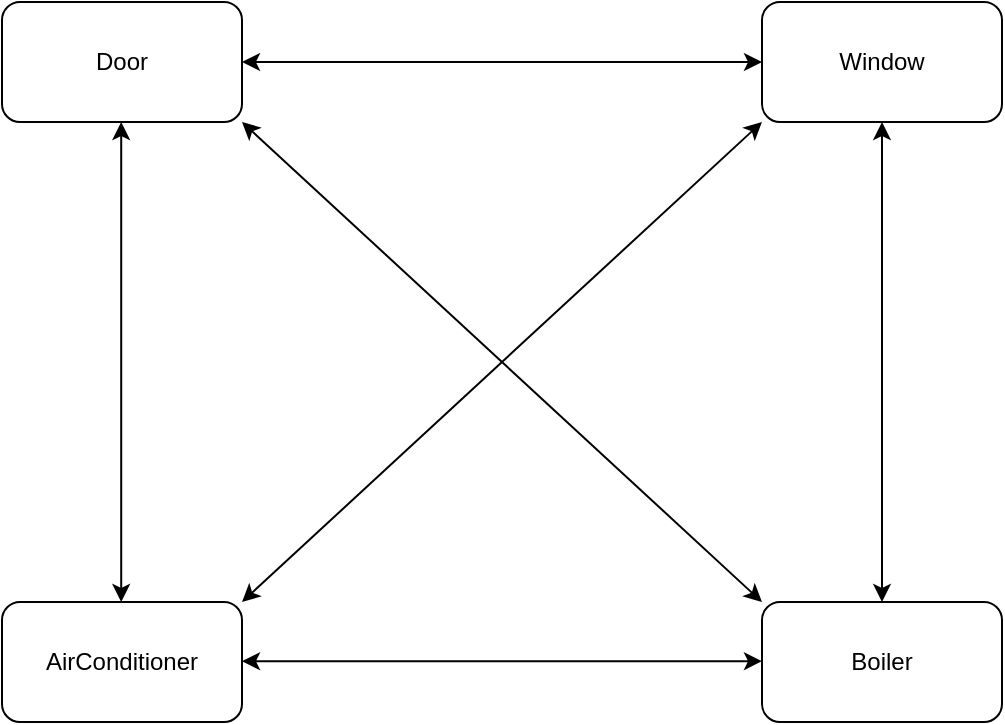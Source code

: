 <mxfile version="20.8.10" type="device" pages="3"><diagram name="No Mediator" id="1Y-9_bYObsM6yfm9jl6V"><mxGraphModel dx="814" dy="1173" grid="1" gridSize="10" guides="1" tooltips="1" connect="1" arrows="1" fold="1" page="1" pageScale="1" pageWidth="850" pageHeight="1100" math="0" shadow="0"><root><mxCell id="0"/><mxCell id="1" parent="0"/><mxCell id="Q1T_H1L5MNSX2JW2EkR7-1" value="Door" style="rounded=1;whiteSpace=wrap;html=1;" vertex="1" parent="1"><mxGeometry x="120" y="420" width="120" height="60" as="geometry"/></mxCell><mxCell id="Q1T_H1L5MNSX2JW2EkR7-2" value="Window" style="rounded=1;whiteSpace=wrap;html=1;" vertex="1" parent="1"><mxGeometry x="500" y="420" width="120" height="60" as="geometry"/></mxCell><mxCell id="Q1T_H1L5MNSX2JW2EkR7-3" value="AirConditioner" style="rounded=1;whiteSpace=wrap;html=1;" vertex="1" parent="1"><mxGeometry x="120" y="720" width="120" height="60" as="geometry"/></mxCell><mxCell id="Q1T_H1L5MNSX2JW2EkR7-4" value="Boiler" style="rounded=1;whiteSpace=wrap;html=1;" vertex="1" parent="1"><mxGeometry x="500" y="720" width="120" height="60" as="geometry"/></mxCell><mxCell id="Q1T_H1L5MNSX2JW2EkR7-5" value="" style="endArrow=classic;startArrow=classic;html=1;rounded=0;entryX=0;entryY=1;entryDx=0;entryDy=0;exitX=1;exitY=0;exitDx=0;exitDy=0;" edge="1" parent="1" source="Q1T_H1L5MNSX2JW2EkR7-3" target="Q1T_H1L5MNSX2JW2EkR7-2"><mxGeometry width="50" height="50" relative="1" as="geometry"><mxPoint x="310" y="710" as="sourcePoint"/><mxPoint x="360" y="660" as="targetPoint"/></mxGeometry></mxCell><mxCell id="Q1T_H1L5MNSX2JW2EkR7-6" value="" style="endArrow=classic;startArrow=classic;html=1;rounded=0;entryX=0.5;entryY=1;entryDx=0;entryDy=0;exitX=0.5;exitY=0;exitDx=0;exitDy=0;" edge="1" parent="1" source="Q1T_H1L5MNSX2JW2EkR7-4" target="Q1T_H1L5MNSX2JW2EkR7-2"><mxGeometry width="50" height="50" relative="1" as="geometry"><mxPoint x="250" y="730" as="sourcePoint"/><mxPoint x="510" y="490" as="targetPoint"/></mxGeometry></mxCell><mxCell id="Q1T_H1L5MNSX2JW2EkR7-7" value="" style="endArrow=classic;startArrow=classic;html=1;rounded=0;entryX=0.5;entryY=1;entryDx=0;entryDy=0;exitX=0.5;exitY=0;exitDx=0;exitDy=0;" edge="1" parent="1"><mxGeometry width="50" height="50" relative="1" as="geometry"><mxPoint x="179.6" y="720" as="sourcePoint"/><mxPoint x="179.6" y="480" as="targetPoint"/></mxGeometry></mxCell><mxCell id="Q1T_H1L5MNSX2JW2EkR7-8" value="" style="endArrow=classic;startArrow=classic;html=1;rounded=0;entryX=1;entryY=1;entryDx=0;entryDy=0;exitX=0;exitY=0;exitDx=0;exitDy=0;" edge="1" parent="1" source="Q1T_H1L5MNSX2JW2EkR7-4" target="Q1T_H1L5MNSX2JW2EkR7-1"><mxGeometry width="50" height="50" relative="1" as="geometry"><mxPoint x="189.6" y="730" as="sourcePoint"/><mxPoint x="189.6" y="490" as="targetPoint"/></mxGeometry></mxCell><mxCell id="Q1T_H1L5MNSX2JW2EkR7-9" value="" style="endArrow=classic;startArrow=classic;html=1;rounded=0;entryX=1;entryY=0.5;entryDx=0;entryDy=0;" edge="1" parent="1" source="Q1T_H1L5MNSX2JW2EkR7-2" target="Q1T_H1L5MNSX2JW2EkR7-1"><mxGeometry width="50" height="50" relative="1" as="geometry"><mxPoint x="510" y="730" as="sourcePoint"/><mxPoint x="250" y="490" as="targetPoint"/></mxGeometry></mxCell><mxCell id="Q1T_H1L5MNSX2JW2EkR7-10" value="" style="endArrow=classic;startArrow=classic;html=1;rounded=0;entryX=1;entryY=0.5;entryDx=0;entryDy=0;" edge="1" parent="1"><mxGeometry width="50" height="50" relative="1" as="geometry"><mxPoint x="500" y="749.6" as="sourcePoint"/><mxPoint x="240" y="749.6" as="targetPoint"/></mxGeometry></mxCell></root></mxGraphModel></diagram><diagram id="4OsRqsCgch5hAOuXT05T" name="With Mediator"><mxGraphModel dx="1018" dy="1466" grid="1" gridSize="10" guides="1" tooltips="1" connect="1" arrows="1" fold="1" page="1" pageScale="1" pageWidth="850" pageHeight="1100" math="0" shadow="0"><root><mxCell id="0"/><mxCell id="1" parent="0"/><mxCell id="5j2Ynj8fzRelEcQC4g6f-1" value="Door" style="rounded=1;whiteSpace=wrap;html=1;" vertex="1" parent="1"><mxGeometry x="120" y="420" width="120" height="60" as="geometry"/></mxCell><mxCell id="5j2Ynj8fzRelEcQC4g6f-2" value="Window" style="rounded=1;whiteSpace=wrap;html=1;" vertex="1" parent="1"><mxGeometry x="500" y="420" width="120" height="60" as="geometry"/></mxCell><mxCell id="5j2Ynj8fzRelEcQC4g6f-3" value="AirConditioner" style="rounded=1;whiteSpace=wrap;html=1;" vertex="1" parent="1"><mxGeometry x="120" y="720" width="120" height="60" as="geometry"/></mxCell><mxCell id="5j2Ynj8fzRelEcQC4g6f-4" value="Boiler" style="rounded=1;whiteSpace=wrap;html=1;" vertex="1" parent="1"><mxGeometry x="500" y="720" width="120" height="60" as="geometry"/></mxCell><mxCell id="5j2Ynj8fzRelEcQC4g6f-11" value="Boiler" style="rounded=1;whiteSpace=wrap;html=1;" vertex="1" parent="1"><mxGeometry x="325" y="570" width="85" height="60" as="geometry"/></mxCell><mxCell id="ZS5fwkEE0Hx11yQug94B-1" value="" style="endArrow=classic;startArrow=classic;html=1;rounded=0;entryX=1;entryY=1;entryDx=0;entryDy=0;exitX=0;exitY=0;exitDx=0;exitDy=0;" edge="1" parent="1" source="5j2Ynj8fzRelEcQC4g6f-11"><mxGeometry width="50" height="50" relative="1" as="geometry"><mxPoint x="330" y="560" as="sourcePoint"/><mxPoint x="240" y="480" as="targetPoint"/></mxGeometry></mxCell><mxCell id="HgD4lAf_Uj5ch4H9JhJQ-1" value="" style="endArrow=classic;startArrow=classic;html=1;rounded=0;entryX=0;entryY=1;entryDx=0;entryDy=0;exitX=1;exitY=0;exitDx=0;exitDy=0;" edge="1" parent="1" target="5j2Ynj8fzRelEcQC4g6f-11"><mxGeometry width="50" height="50" relative="1" as="geometry"><mxPoint x="240" y="720" as="sourcePoint"/><mxPoint x="500" y="480" as="targetPoint"/></mxGeometry></mxCell><mxCell id="HgD4lAf_Uj5ch4H9JhJQ-2" value="" style="endArrow=classic;startArrow=classic;html=1;rounded=0;entryX=1;entryY=1;entryDx=0;entryDy=0;" edge="1" parent="1" target="5j2Ynj8fzRelEcQC4g6f-11"><mxGeometry width="50" height="50" relative="1" as="geometry"><mxPoint x="500" y="720" as="sourcePoint"/><mxPoint x="250" y="490" as="targetPoint"/></mxGeometry></mxCell><mxCell id="HgD4lAf_Uj5ch4H9JhJQ-3" value="" style="endArrow=classic;startArrow=classic;html=1;rounded=0;entryX=0;entryY=1;entryDx=0;entryDy=0;exitX=1;exitY=0;exitDx=0;exitDy=0;" edge="1" parent="1" source="5j2Ynj8fzRelEcQC4g6f-11" target="5j2Ynj8fzRelEcQC4g6f-2"><mxGeometry width="50" height="50" relative="1" as="geometry"><mxPoint x="250" y="730" as="sourcePoint"/><mxPoint x="510" y="490" as="targetPoint"/></mxGeometry></mxCell></root></mxGraphModel></diagram><diagram id="a44ygR3q_jsF3TKe3D1N" name="Class Diagram"><mxGraphModel dx="1018" dy="1466" grid="1" gridSize="10" guides="1" tooltips="1" connect="1" arrows="1" fold="1" page="1" pageScale="1" pageWidth="850" pageHeight="1100" math="0" shadow="0"><root><mxCell id="0"/><mxCell id="1" parent="0"/><mxCell id="wvQRMrBL6bQGKCjs5WFZ-1" value="«interface»&lt;br&gt;&lt;b&gt;Mediator&lt;/b&gt;" style="html=1;" vertex="1" parent="1"><mxGeometry x="130" y="240" width="110" height="50" as="geometry"/></mxCell><mxCell id="wvQRMrBL6bQGKCjs5WFZ-2" value="«interface»&lt;br&gt;&lt;b&gt;Participant&lt;/b&gt;" style="html=1;" vertex="1" parent="1"><mxGeometry x="520" y="240" width="110" height="50" as="geometry"/></mxCell><mxCell id="wvQRMrBL6bQGKCjs5WFZ-3" value="SmartHome" style="swimlane;fontStyle=1;align=center;verticalAlign=top;childLayout=stackLayout;horizontal=1;startSize=26;horizontalStack=0;resizeParent=1;resizeParentMax=0;resizeLast=0;collapsible=1;marginBottom=0;" vertex="1" parent="1"><mxGeometry x="105" y="470" width="160" height="34" as="geometry"/></mxCell><mxCell id="wvQRMrBL6bQGKCjs5WFZ-5" value="" style="line;strokeWidth=1;fillColor=none;align=left;verticalAlign=middle;spacingTop=-1;spacingLeft=3;spacingRight=3;rotatable=0;labelPosition=right;points=[];portConstraint=eastwest;strokeColor=inherit;" vertex="1" parent="wvQRMrBL6bQGKCjs5WFZ-3"><mxGeometry y="26" width="160" height="8" as="geometry"/></mxCell><mxCell id="wvQRMrBL6bQGKCjs5WFZ-7" value="Door" style="swimlane;fontStyle=1;align=center;verticalAlign=top;childLayout=stackLayout;horizontal=1;startSize=26;horizontalStack=0;resizeParent=1;resizeParentMax=0;resizeLast=0;collapsible=1;marginBottom=0;" vertex="1" parent="1"><mxGeometry x="320" y="470" width="110" height="34" as="geometry"/></mxCell><mxCell id="wvQRMrBL6bQGKCjs5WFZ-8" value="" style="line;strokeWidth=1;fillColor=none;align=left;verticalAlign=middle;spacingTop=-1;spacingLeft=3;spacingRight=3;rotatable=0;labelPosition=right;points=[];portConstraint=eastwest;strokeColor=inherit;" vertex="1" parent="wvQRMrBL6bQGKCjs5WFZ-7"><mxGeometry y="26" width="110" height="8" as="geometry"/></mxCell><mxCell id="wvQRMrBL6bQGKCjs5WFZ-9" value="Window" style="swimlane;fontStyle=1;align=center;verticalAlign=top;childLayout=stackLayout;horizontal=1;startSize=26;horizontalStack=0;resizeParent=1;resizeParentMax=0;resizeLast=0;collapsible=1;marginBottom=0;" vertex="1" parent="1"><mxGeometry x="450" y="470" width="110" height="34" as="geometry"/></mxCell><mxCell id="wvQRMrBL6bQGKCjs5WFZ-10" value="" style="line;strokeWidth=1;fillColor=none;align=left;verticalAlign=middle;spacingTop=-1;spacingLeft=3;spacingRight=3;rotatable=0;labelPosition=right;points=[];portConstraint=eastwest;strokeColor=inherit;" vertex="1" parent="wvQRMrBL6bQGKCjs5WFZ-9"><mxGeometry y="26" width="110" height="8" as="geometry"/></mxCell><mxCell id="wvQRMrBL6bQGKCjs5WFZ-11" value="Boiler" style="swimlane;fontStyle=1;align=center;verticalAlign=top;childLayout=stackLayout;horizontal=1;startSize=26;horizontalStack=0;resizeParent=1;resizeParentMax=0;resizeLast=0;collapsible=1;marginBottom=0;" vertex="1" parent="1"><mxGeometry x="580" y="470" width="110" height="34" as="geometry"/></mxCell><mxCell id="wvQRMrBL6bQGKCjs5WFZ-12" value="" style="line;strokeWidth=1;fillColor=none;align=left;verticalAlign=middle;spacingTop=-1;spacingLeft=3;spacingRight=3;rotatable=0;labelPosition=right;points=[];portConstraint=eastwest;strokeColor=inherit;" vertex="1" parent="wvQRMrBL6bQGKCjs5WFZ-11"><mxGeometry y="26" width="110" height="8" as="geometry"/></mxCell><mxCell id="wvQRMrBL6bQGKCjs5WFZ-13" value="AirConditioner" style="swimlane;fontStyle=1;align=center;verticalAlign=top;childLayout=stackLayout;horizontal=1;startSize=26;horizontalStack=0;resizeParent=1;resizeParentMax=0;resizeLast=0;collapsible=1;marginBottom=0;" vertex="1" parent="1"><mxGeometry x="710" y="470" width="110" height="34" as="geometry"/></mxCell><mxCell id="wvQRMrBL6bQGKCjs5WFZ-14" value="" style="line;strokeWidth=1;fillColor=none;align=left;verticalAlign=middle;spacingTop=-1;spacingLeft=3;spacingRight=3;rotatable=0;labelPosition=right;points=[];portConstraint=eastwest;strokeColor=inherit;" vertex="1" parent="wvQRMrBL6bQGKCjs5WFZ-13"><mxGeometry y="26" width="110" height="8" as="geometry"/></mxCell><mxCell id="wvQRMrBL6bQGKCjs5WFZ-15" value="" style="endArrow=block;dashed=1;endFill=0;endSize=12;html=1;rounded=0;" edge="1" parent="1" source="wvQRMrBL6bQGKCjs5WFZ-3" target="wvQRMrBL6bQGKCjs5WFZ-1"><mxGeometry width="160" relative="1" as="geometry"><mxPoint x="340" y="740" as="sourcePoint"/><mxPoint x="500" y="740" as="targetPoint"/></mxGeometry></mxCell><mxCell id="wvQRMrBL6bQGKCjs5WFZ-16" value="" style="endArrow=block;dashed=1;endFill=0;endSize=12;html=1;rounded=0;" edge="1" parent="1" source="wvQRMrBL6bQGKCjs5WFZ-7" target="wvQRMrBL6bQGKCjs5WFZ-2"><mxGeometry width="160" relative="1" as="geometry"><mxPoint x="195" y="480" as="sourcePoint"/><mxPoint x="195" y="300" as="targetPoint"/></mxGeometry></mxCell><mxCell id="wvQRMrBL6bQGKCjs5WFZ-17" value="" style="endArrow=block;dashed=1;endFill=0;endSize=12;html=1;rounded=0;" edge="1" parent="1" source="wvQRMrBL6bQGKCjs5WFZ-13" target="wvQRMrBL6bQGKCjs5WFZ-2"><mxGeometry width="160" relative="1" as="geometry"><mxPoint x="400.315" y="480" as="sourcePoint"/><mxPoint x="562.477" y="300" as="targetPoint"/></mxGeometry></mxCell><mxCell id="wvQRMrBL6bQGKCjs5WFZ-18" value="" style="endArrow=block;dashed=1;endFill=0;endSize=12;html=1;rounded=0;" edge="1" parent="1" source="wvQRMrBL6bQGKCjs5WFZ-11" target="wvQRMrBL6bQGKCjs5WFZ-2"><mxGeometry width="160" relative="1" as="geometry"><mxPoint x="760.45" y="480" as="sourcePoint"/><mxPoint x="606.396" y="300" as="targetPoint"/></mxGeometry></mxCell><mxCell id="wvQRMrBL6bQGKCjs5WFZ-19" value="" style="endArrow=block;dashed=1;endFill=0;endSize=12;html=1;rounded=0;" edge="1" parent="1" source="wvQRMrBL6bQGKCjs5WFZ-9" target="wvQRMrBL6bQGKCjs5WFZ-2"><mxGeometry width="160" relative="1" as="geometry"><mxPoint x="640.405" y="480" as="sourcePoint"/><mxPoint x="591.757" y="300" as="targetPoint"/></mxGeometry></mxCell><mxCell id="wvQRMrBL6bQGKCjs5WFZ-20" value="" style="endArrow=diamondThin;endFill=0;endSize=24;html=1;rounded=0;" edge="1" parent="1" source="wvQRMrBL6bQGKCjs5WFZ-2" target="wvQRMrBL6bQGKCjs5WFZ-1"><mxGeometry width="160" relative="1" as="geometry"><mxPoint x="340" y="740" as="sourcePoint"/><mxPoint x="500" y="740" as="targetPoint"/></mxGeometry></mxCell><mxCell id="wvQRMrBL6bQGKCjs5WFZ-21" value="*" style="text;html=1;align=center;verticalAlign=middle;resizable=0;points=[];autosize=1;strokeColor=none;fillColor=none;" vertex="1" parent="1"><mxGeometry x="485" y="235" width="30" height="30" as="geometry"/></mxCell></root></mxGraphModel></diagram></mxfile>